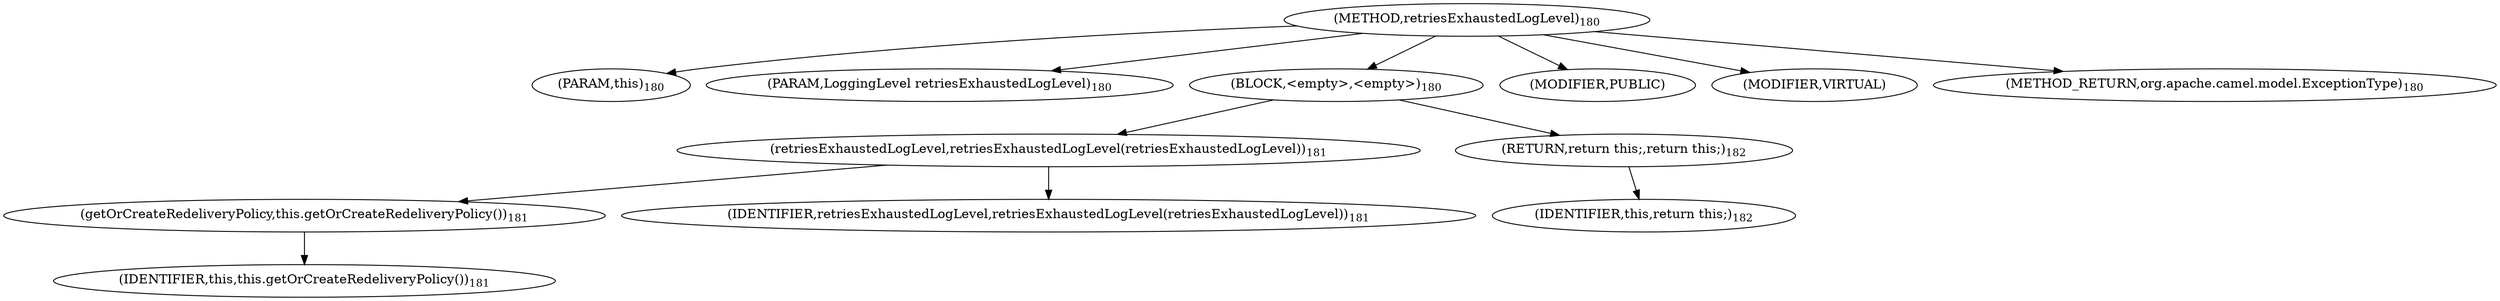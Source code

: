 digraph "retriesExhaustedLogLevel" {  
"514" [label = <(METHOD,retriesExhaustedLogLevel)<SUB>180</SUB>> ]
"49" [label = <(PARAM,this)<SUB>180</SUB>> ]
"515" [label = <(PARAM,LoggingLevel retriesExhaustedLogLevel)<SUB>180</SUB>> ]
"516" [label = <(BLOCK,&lt;empty&gt;,&lt;empty&gt;)<SUB>180</SUB>> ]
"517" [label = <(retriesExhaustedLogLevel,retriesExhaustedLogLevel(retriesExhaustedLogLevel))<SUB>181</SUB>> ]
"518" [label = <(getOrCreateRedeliveryPolicy,this.getOrCreateRedeliveryPolicy())<SUB>181</SUB>> ]
"48" [label = <(IDENTIFIER,this,this.getOrCreateRedeliveryPolicy())<SUB>181</SUB>> ]
"519" [label = <(IDENTIFIER,retriesExhaustedLogLevel,retriesExhaustedLogLevel(retriesExhaustedLogLevel))<SUB>181</SUB>> ]
"520" [label = <(RETURN,return this;,return this;)<SUB>182</SUB>> ]
"50" [label = <(IDENTIFIER,this,return this;)<SUB>182</SUB>> ]
"521" [label = <(MODIFIER,PUBLIC)> ]
"522" [label = <(MODIFIER,VIRTUAL)> ]
"523" [label = <(METHOD_RETURN,org.apache.camel.model.ExceptionType)<SUB>180</SUB>> ]
  "514" -> "49" 
  "514" -> "515" 
  "514" -> "516" 
  "514" -> "521" 
  "514" -> "522" 
  "514" -> "523" 
  "516" -> "517" 
  "516" -> "520" 
  "517" -> "518" 
  "517" -> "519" 
  "518" -> "48" 
  "520" -> "50" 
}
